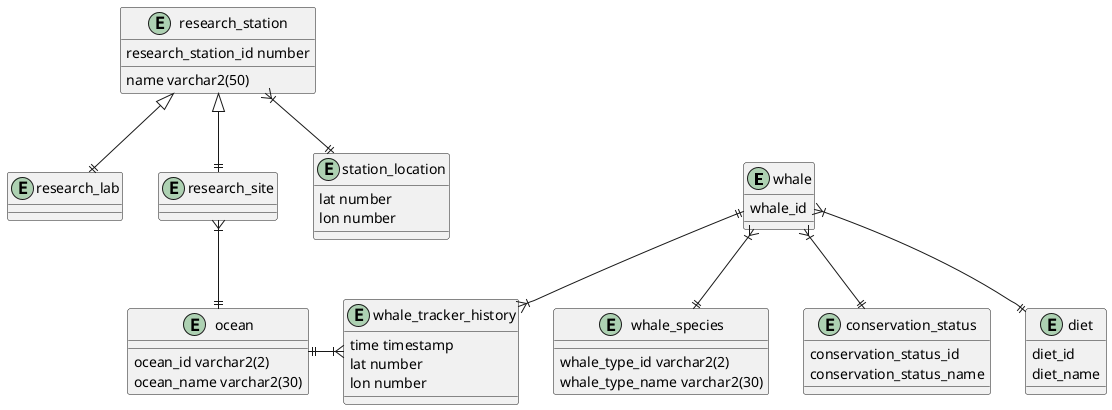 @startuml
Entity whale {
    whale_id
}
Entity whale_species {
    whale_type_id varchar2(2)
    whale_type_name varchar2(30)
}
Entity conservation_status{
    conservation_status_id
    conservation_status_name
}
Entity diet{
    diet_id
    diet_name
}
Entity ocean {
    ocean_id varchar2(2)
    ocean_name varchar2(30)
}
Entity research_station {
    research_station_id number
    name varchar2(50)
}
Entity research_lab{

}
Entity research_site{

}
Entity station_location{
    lat number
    lon number
}

Entity whale_tracker_history{
    time timestamp
    lat number
    lon number
}

whale }|--|| whale_species
whale }|--|| diet
whale_tracker_history }|-l-|| ocean
whale }|--|| conservation_status
whale ||--|{ whale_tracker_history
research_station <|--|| research_lab
research_station <|--|| research_site
research_station }|--|| station_location
research_site }|--|| ocean
@enduml
